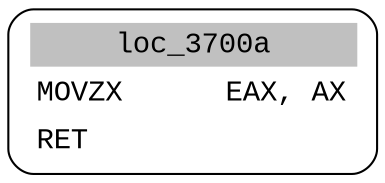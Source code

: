 digraph asm_graph {
1941 [
shape="Mrecord" fontname="Courier New"label =<<table border="0" cellborder="0" cellpadding="3"><tr><td align="center" colspan="2" bgcolor="grey">loc_3700a</td></tr><tr><td align="left">MOVZX      EAX, AX</td></tr><tr><td align="left">RET        </td></tr></table>> ];
}